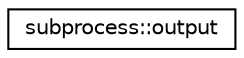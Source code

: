 digraph "Graphical Class Hierarchy"
{
  edge [fontname="Helvetica",fontsize="10",labelfontname="Helvetica",labelfontsize="10"];
  node [fontname="Helvetica",fontsize="10",shape=record];
  rankdir="LR";
  Node0 [label="subprocess::output",height=0.2,width=0.4,color="black", fillcolor="white", style="filled",URL="$structsubprocess_1_1output.html"];
}
